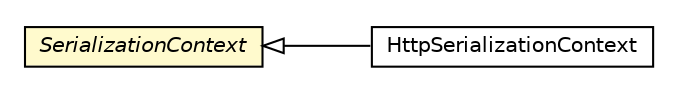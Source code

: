 #!/usr/local/bin/dot
#
# Class diagram 
# Generated by UMLGraph version R5_6-24-gf6e263 (http://www.umlgraph.org/)
#

digraph G {
	edge [fontname="Helvetica",fontsize=10,labelfontname="Helvetica",labelfontsize=10];
	node [fontname="Helvetica",fontsize=10,shape=plaintext];
	nodesep=0.25;
	ranksep=0.5;
	rankdir=LR;
	// org.turbogwt.net.http.client.serialization.HttpSerializationContext
	c4307 [label=<<table title="org.turbogwt.net.http.client.serialization.HttpSerializationContext" border="0" cellborder="1" cellspacing="0" cellpadding="2" port="p" href="../../http/client/serialization/HttpSerializationContext.html">
		<tr><td><table border="0" cellspacing="0" cellpadding="1">
<tr><td align="center" balign="center"> HttpSerializationContext </td></tr>
		</table></td></tr>
		</table>>, URL="../../http/client/serialization/HttpSerializationContext.html", fontname="Helvetica", fontcolor="black", fontsize=10.0];
	// org.turbogwt.net.serialization.client.SerializationContext
	c4319 [label=<<table title="org.turbogwt.net.serialization.client.SerializationContext" border="0" cellborder="1" cellspacing="0" cellpadding="2" port="p" bgcolor="lemonChiffon" href="./SerializationContext.html">
		<tr><td><table border="0" cellspacing="0" cellpadding="1">
<tr><td align="center" balign="center"><font face="Helvetica-Oblique"> SerializationContext </font></td></tr>
		</table></td></tr>
		</table>>, URL="./SerializationContext.html", fontname="Helvetica", fontcolor="black", fontsize=10.0];
	//org.turbogwt.net.http.client.serialization.HttpSerializationContext extends org.turbogwt.net.serialization.client.SerializationContext
	c4319:p -> c4307:p [dir=back,arrowtail=empty];
}

